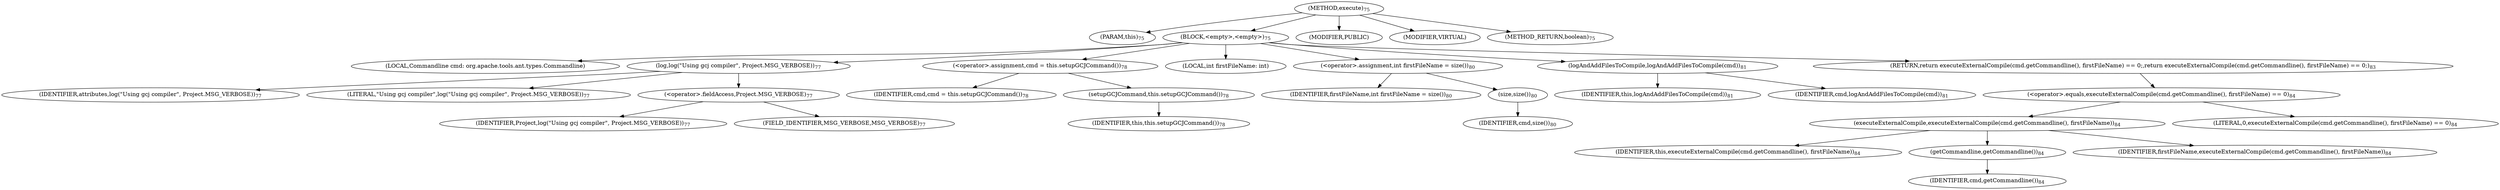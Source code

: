 digraph "execute" {  
"20" [label = <(METHOD,execute)<SUB>75</SUB>> ]
"4" [label = <(PARAM,this)<SUB>75</SUB>> ]
"21" [label = <(BLOCK,&lt;empty&gt;,&lt;empty&gt;)<SUB>75</SUB>> ]
"22" [label = <(LOCAL,Commandline cmd: org.apache.tools.ant.types.Commandline)> ]
"23" [label = <(log,log(&quot;Using gcj compiler&quot;, Project.MSG_VERBOSE))<SUB>77</SUB>> ]
"24" [label = <(IDENTIFIER,attributes,log(&quot;Using gcj compiler&quot;, Project.MSG_VERBOSE))<SUB>77</SUB>> ]
"25" [label = <(LITERAL,&quot;Using gcj compiler&quot;,log(&quot;Using gcj compiler&quot;, Project.MSG_VERBOSE))<SUB>77</SUB>> ]
"26" [label = <(&lt;operator&gt;.fieldAccess,Project.MSG_VERBOSE)<SUB>77</SUB>> ]
"27" [label = <(IDENTIFIER,Project,log(&quot;Using gcj compiler&quot;, Project.MSG_VERBOSE))<SUB>77</SUB>> ]
"28" [label = <(FIELD_IDENTIFIER,MSG_VERBOSE,MSG_VERBOSE)<SUB>77</SUB>> ]
"29" [label = <(&lt;operator&gt;.assignment,cmd = this.setupGCJCommand())<SUB>78</SUB>> ]
"30" [label = <(IDENTIFIER,cmd,cmd = this.setupGCJCommand())<SUB>78</SUB>> ]
"31" [label = <(setupGCJCommand,this.setupGCJCommand())<SUB>78</SUB>> ]
"3" [label = <(IDENTIFIER,this,this.setupGCJCommand())<SUB>78</SUB>> ]
"32" [label = <(LOCAL,int firstFileName: int)> ]
"33" [label = <(&lt;operator&gt;.assignment,int firstFileName = size())<SUB>80</SUB>> ]
"34" [label = <(IDENTIFIER,firstFileName,int firstFileName = size())<SUB>80</SUB>> ]
"35" [label = <(size,size())<SUB>80</SUB>> ]
"36" [label = <(IDENTIFIER,cmd,size())<SUB>80</SUB>> ]
"37" [label = <(logAndAddFilesToCompile,logAndAddFilesToCompile(cmd))<SUB>81</SUB>> ]
"5" [label = <(IDENTIFIER,this,logAndAddFilesToCompile(cmd))<SUB>81</SUB>> ]
"38" [label = <(IDENTIFIER,cmd,logAndAddFilesToCompile(cmd))<SUB>81</SUB>> ]
"39" [label = <(RETURN,return executeExternalCompile(cmd.getCommandline(), firstFileName) == 0;,return executeExternalCompile(cmd.getCommandline(), firstFileName) == 0;)<SUB>83</SUB>> ]
"40" [label = <(&lt;operator&gt;.equals,executeExternalCompile(cmd.getCommandline(), firstFileName) == 0)<SUB>84</SUB>> ]
"41" [label = <(executeExternalCompile,executeExternalCompile(cmd.getCommandline(), firstFileName))<SUB>84</SUB>> ]
"6" [label = <(IDENTIFIER,this,executeExternalCompile(cmd.getCommandline(), firstFileName))<SUB>84</SUB>> ]
"42" [label = <(getCommandline,getCommandline())<SUB>84</SUB>> ]
"43" [label = <(IDENTIFIER,cmd,getCommandline())<SUB>84</SUB>> ]
"44" [label = <(IDENTIFIER,firstFileName,executeExternalCompile(cmd.getCommandline(), firstFileName))<SUB>84</SUB>> ]
"45" [label = <(LITERAL,0,executeExternalCompile(cmd.getCommandline(), firstFileName) == 0)<SUB>84</SUB>> ]
"46" [label = <(MODIFIER,PUBLIC)> ]
"47" [label = <(MODIFIER,VIRTUAL)> ]
"48" [label = <(METHOD_RETURN,boolean)<SUB>75</SUB>> ]
  "20" -> "4" 
  "20" -> "21" 
  "20" -> "46" 
  "20" -> "47" 
  "20" -> "48" 
  "21" -> "22" 
  "21" -> "23" 
  "21" -> "29" 
  "21" -> "32" 
  "21" -> "33" 
  "21" -> "37" 
  "21" -> "39" 
  "23" -> "24" 
  "23" -> "25" 
  "23" -> "26" 
  "26" -> "27" 
  "26" -> "28" 
  "29" -> "30" 
  "29" -> "31" 
  "31" -> "3" 
  "33" -> "34" 
  "33" -> "35" 
  "35" -> "36" 
  "37" -> "5" 
  "37" -> "38" 
  "39" -> "40" 
  "40" -> "41" 
  "40" -> "45" 
  "41" -> "6" 
  "41" -> "42" 
  "41" -> "44" 
  "42" -> "43" 
}
